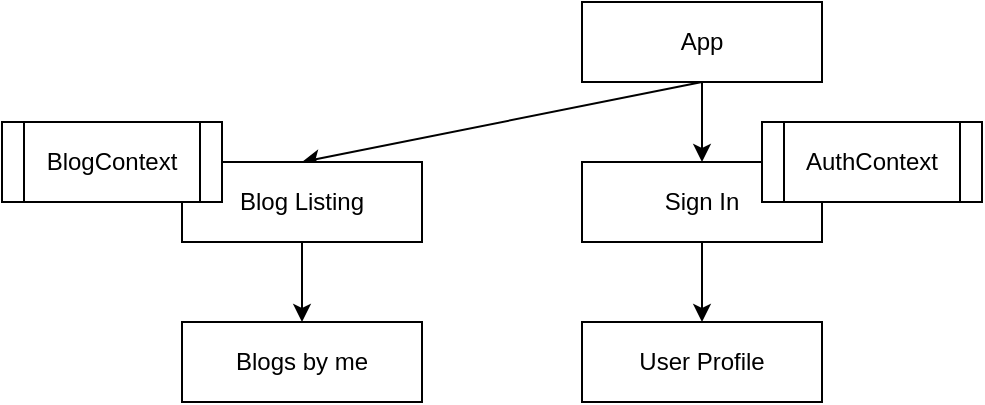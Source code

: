 <mxfile>
    <diagram id="yD0JcluMfJncaVGdkciX" name="Context usage">
        <mxGraphModel dx="823" dy="505" grid="1" gridSize="10" guides="1" tooltips="1" connect="1" arrows="1" fold="1" page="1" pageScale="1" pageWidth="827" pageHeight="1169" math="0" shadow="0">
            <root>
                <mxCell id="0"/>
                <mxCell id="1" parent="0"/>
                <mxCell id="7" style="edgeStyle=none;html=1;exitX=0.5;exitY=1;exitDx=0;exitDy=0;entryX=0.5;entryY=0;entryDx=0;entryDy=0;" edge="1" parent="1" source="2" target="3">
                    <mxGeometry relative="1" as="geometry"/>
                </mxCell>
                <mxCell id="8" style="edgeStyle=none;html=1;exitX=0.5;exitY=1;exitDx=0;exitDy=0;entryX=0.5;entryY=0;entryDx=0;entryDy=0;" edge="1" parent="1" source="2" target="4">
                    <mxGeometry relative="1" as="geometry"/>
                </mxCell>
                <mxCell id="2" value="App" style="rounded=0;whiteSpace=wrap;html=1;" vertex="1" parent="1">
                    <mxGeometry x="320" y="80" width="120" height="40" as="geometry"/>
                </mxCell>
                <mxCell id="9" style="edgeStyle=none;html=1;exitX=0.5;exitY=1;exitDx=0;exitDy=0;" edge="1" parent="1" source="3" target="6">
                    <mxGeometry relative="1" as="geometry"/>
                </mxCell>
                <mxCell id="3" value="Blog Listing" style="rounded=0;whiteSpace=wrap;html=1;" vertex="1" parent="1">
                    <mxGeometry x="120" y="160" width="120" height="40" as="geometry"/>
                </mxCell>
                <mxCell id="lRLBPtUnvedsah9ZTDWW-13" style="edgeStyle=none;html=1;exitX=0.5;exitY=1;exitDx=0;exitDy=0;entryX=0.5;entryY=0;entryDx=0;entryDy=0;" edge="1" parent="1" source="4" target="lRLBPtUnvedsah9ZTDWW-12">
                    <mxGeometry relative="1" as="geometry"/>
                </mxCell>
                <mxCell id="4" value="Sign In" style="rounded=0;whiteSpace=wrap;html=1;" vertex="1" parent="1">
                    <mxGeometry x="320" y="160" width="120" height="40" as="geometry"/>
                </mxCell>
                <mxCell id="6" value="Blogs by me" style="rounded=0;whiteSpace=wrap;html=1;" vertex="1" parent="1">
                    <mxGeometry x="120" y="240" width="120" height="40" as="geometry"/>
                </mxCell>
                <mxCell id="11" value="BlogContext" style="shape=process;whiteSpace=wrap;html=1;backgroundOutline=1;" vertex="1" parent="1">
                    <mxGeometry x="30" y="140" width="110" height="40" as="geometry"/>
                </mxCell>
                <mxCell id="12" value="AuthContext" style="shape=process;whiteSpace=wrap;html=1;backgroundOutline=1;" vertex="1" parent="1">
                    <mxGeometry x="410" y="140" width="110" height="40" as="geometry"/>
                </mxCell>
                <mxCell id="lRLBPtUnvedsah9ZTDWW-12" value="User Profile" style="rounded=0;whiteSpace=wrap;html=1;" vertex="1" parent="1">
                    <mxGeometry x="320" y="240" width="120" height="40" as="geometry"/>
                </mxCell>
            </root>
        </mxGraphModel>
    </diagram>
    <diagram name="How Redux solve store issue" id="zh--TcigUpbJnkRlwvBs">
        <mxGraphModel dx="823" dy="505" grid="1" gridSize="10" guides="1" tooltips="1" connect="1" arrows="1" fold="1" page="1" pageScale="1" pageWidth="827" pageHeight="1169" math="0" shadow="0">
            <root>
                <mxCell id="7iRfb_bBqftuR9S3EbZ1-0"/>
                <mxCell id="7iRfb_bBqftuR9S3EbZ1-1" parent="7iRfb_bBqftuR9S3EbZ1-0"/>
                <mxCell id="ZubwsTgBmsFydWhdA3Pj-0" style="edgeStyle=orthogonalEdgeStyle;rounded=1;html=1;exitX=1;exitY=0.5;exitDx=0;exitDy=0;exitPerimeter=0;entryX=0.5;entryY=0;entryDx=0;entryDy=0;" edge="1" parent="7iRfb_bBqftuR9S3EbZ1-1" source="7iRfb_bBqftuR9S3EbZ1-11" target="7iRfb_bBqftuR9S3EbZ1-4">
                    <mxGeometry relative="1" as="geometry"/>
                </mxCell>
                <mxCell id="7iRfb_bBqftuR9S3EbZ1-11" value="Auth&lt;br&gt;Blog" style="shape=cylinder3;whiteSpace=wrap;html=1;boundedLbl=1;backgroundOutline=1;size=15;" vertex="1" parent="7iRfb_bBqftuR9S3EbZ1-1">
                    <mxGeometry x="110" y="10" width="95" height="110" as="geometry"/>
                </mxCell>
                <mxCell id="7iRfb_bBqftuR9S3EbZ1-2" style="edgeStyle=none;html=1;exitX=0.5;exitY=1;exitDx=0;exitDy=0;entryX=0.5;entryY=0;entryDx=0;entryDy=0;" edge="1" parent="7iRfb_bBqftuR9S3EbZ1-1" source="7iRfb_bBqftuR9S3EbZ1-4" target="7iRfb_bBqftuR9S3EbZ1-6">
                    <mxGeometry relative="1" as="geometry"/>
                </mxCell>
                <mxCell id="7iRfb_bBqftuR9S3EbZ1-3" style="edgeStyle=none;html=1;exitX=0.5;exitY=1;exitDx=0;exitDy=0;entryX=0.5;entryY=0;entryDx=0;entryDy=0;" edge="1" parent="7iRfb_bBqftuR9S3EbZ1-1" source="7iRfb_bBqftuR9S3EbZ1-4" target="7iRfb_bBqftuR9S3EbZ1-7">
                    <mxGeometry relative="1" as="geometry"/>
                </mxCell>
                <mxCell id="7iRfb_bBqftuR9S3EbZ1-4" value="App" style="rounded=0;whiteSpace=wrap;html=1;" vertex="1" parent="7iRfb_bBqftuR9S3EbZ1-1">
                    <mxGeometry x="320" y="80" width="120" height="40" as="geometry"/>
                </mxCell>
                <mxCell id="7iRfb_bBqftuR9S3EbZ1-5" style="edgeStyle=none;html=1;exitX=0.5;exitY=1;exitDx=0;exitDy=0;" edge="1" parent="7iRfb_bBqftuR9S3EbZ1-1" source="7iRfb_bBqftuR9S3EbZ1-6" target="7iRfb_bBqftuR9S3EbZ1-8">
                    <mxGeometry relative="1" as="geometry"/>
                </mxCell>
                <mxCell id="7iRfb_bBqftuR9S3EbZ1-6" value="Blog Listing" style="rounded=0;whiteSpace=wrap;html=1;" vertex="1" parent="7iRfb_bBqftuR9S3EbZ1-1">
                    <mxGeometry x="120" y="160" width="120" height="40" as="geometry"/>
                </mxCell>
                <mxCell id="7iRfb_bBqftuR9S3EbZ1-7" value="Sign In" style="rounded=0;whiteSpace=wrap;html=1;" vertex="1" parent="7iRfb_bBqftuR9S3EbZ1-1">
                    <mxGeometry x="320" y="160" width="120" height="40" as="geometry"/>
                </mxCell>
                <mxCell id="7iRfb_bBqftuR9S3EbZ1-8" value="Blogs by me" style="rounded=0;whiteSpace=wrap;html=1;" vertex="1" parent="7iRfb_bBqftuR9S3EbZ1-1">
                    <mxGeometry x="120" y="240" width="120" height="40" as="geometry"/>
                </mxCell>
                <mxCell id="eWKDGSZMoxCNP_2-uGjz-0" style="edgeStyle=none;html=1;exitX=0.5;exitY=1;exitDx=0;exitDy=0;entryX=0.5;entryY=0;entryDx=0;entryDy=0;" edge="1" parent="7iRfb_bBqftuR9S3EbZ1-1" target="eWKDGSZMoxCNP_2-uGjz-1">
                    <mxGeometry relative="1" as="geometry">
                        <mxPoint x="380" y="200" as="sourcePoint"/>
                    </mxGeometry>
                </mxCell>
                <mxCell id="eWKDGSZMoxCNP_2-uGjz-1" value="User Profile" style="rounded=0;whiteSpace=wrap;html=1;" vertex="1" parent="7iRfb_bBqftuR9S3EbZ1-1">
                    <mxGeometry x="320" y="240" width="120" height="40" as="geometry"/>
                </mxCell>
                <mxCell id="dh9OwBgrZdDnEzggZ3uR-0" value="Redux" style="text;html=1;strokeColor=none;fillColor=none;align=center;verticalAlign=middle;whiteSpace=wrap;rounded=0;" vertex="1" parent="7iRfb_bBqftuR9S3EbZ1-1">
                    <mxGeometry x="60" y="80" width="40" height="20" as="geometry"/>
                </mxCell>
            </root>
        </mxGraphModel>
    </diagram>
    <diagram name="How to connect to redex" id="c1MyETfrENRX28M9S0fc">
        <mxGraphModel dx="823" dy="505" grid="1" gridSize="10" guides="1" tooltips="1" connect="1" arrows="1" fold="1" page="1" pageScale="1" pageWidth="827" pageHeight="1169" math="0" shadow="0">
            <root>
                <mxCell id="j4FDjn0cC7OY15MsiAPq-0"/>
                <mxCell id="j4FDjn0cC7OY15MsiAPq-1" parent="j4FDjn0cC7OY15MsiAPq-0"/>
                <mxCell id="j4FDjn0cC7OY15MsiAPq-2" value="Auth&lt;br&gt;Blog" style="shape=cylinder3;whiteSpace=wrap;html=1;boundedLbl=1;backgroundOutline=1;size=15;" vertex="1" parent="j4FDjn0cC7OY15MsiAPq-1">
                    <mxGeometry x="110" y="10" width="95" height="110" as="geometry"/>
                </mxCell>
                <mxCell id="j4FDjn0cC7OY15MsiAPq-3" style="edgeStyle=none;html=1;exitX=0.5;exitY=1;exitDx=0;exitDy=0;entryX=0.5;entryY=0;entryDx=0;entryDy=0;" edge="1" parent="j4FDjn0cC7OY15MsiAPq-1" source="j4FDjn0cC7OY15MsiAPq-5" target="j4FDjn0cC7OY15MsiAPq-7">
                    <mxGeometry relative="1" as="geometry"/>
                </mxCell>
                <mxCell id="j4FDjn0cC7OY15MsiAPq-4" style="edgeStyle=none;html=1;exitX=0.5;exitY=1;exitDx=0;exitDy=0;entryX=0.5;entryY=0;entryDx=0;entryDy=0;" edge="1" parent="j4FDjn0cC7OY15MsiAPq-1" source="j4FDjn0cC7OY15MsiAPq-5" target="j4FDjn0cC7OY15MsiAPq-8">
                    <mxGeometry relative="1" as="geometry"/>
                </mxCell>
                <mxCell id="j4FDjn0cC7OY15MsiAPq-5" value="App" style="rounded=0;whiteSpace=wrap;html=1;" vertex="1" parent="j4FDjn0cC7OY15MsiAPq-1">
                    <mxGeometry x="320" y="80" width="120" height="40" as="geometry"/>
                </mxCell>
                <mxCell id="j4FDjn0cC7OY15MsiAPq-6" style="edgeStyle=none;html=1;exitX=0.5;exitY=1;exitDx=0;exitDy=0;" edge="1" parent="j4FDjn0cC7OY15MsiAPq-1" source="j4FDjn0cC7OY15MsiAPq-7" target="j4FDjn0cC7OY15MsiAPq-9">
                    <mxGeometry relative="1" as="geometry"/>
                </mxCell>
                <mxCell id="j4FDjn0cC7OY15MsiAPq-7" value="Blog Listing" style="rounded=0;whiteSpace=wrap;html=1;" vertex="1" parent="j4FDjn0cC7OY15MsiAPq-1">
                    <mxGeometry x="120" y="160" width="120" height="40" as="geometry"/>
                </mxCell>
                <mxCell id="j4FDjn0cC7OY15MsiAPq-8" value="Sign In" style="rounded=0;whiteSpace=wrap;html=1;" vertex="1" parent="j4FDjn0cC7OY15MsiAPq-1">
                    <mxGeometry x="320" y="160" width="120" height="40" as="geometry"/>
                </mxCell>
                <mxCell id="j4FDjn0cC7OY15MsiAPq-9" value="Blogs by me" style="rounded=0;whiteSpace=wrap;html=1;" vertex="1" parent="j4FDjn0cC7OY15MsiAPq-1">
                    <mxGeometry x="120" y="240" width="120" height="40" as="geometry"/>
                </mxCell>
                <mxCell id="j4FDjn0cC7OY15MsiAPq-10" style="edgeStyle=none;html=1;exitX=0.5;exitY=1;exitDx=0;exitDy=0;entryX=0.5;entryY=0;entryDx=0;entryDy=0;" edge="1" parent="j4FDjn0cC7OY15MsiAPq-1" target="j4FDjn0cC7OY15MsiAPq-11">
                    <mxGeometry relative="1" as="geometry">
                        <mxPoint x="380" y="200" as="sourcePoint"/>
                    </mxGeometry>
                </mxCell>
                <mxCell id="j4FDjn0cC7OY15MsiAPq-11" value="User Profile" style="rounded=0;whiteSpace=wrap;html=1;" vertex="1" parent="j4FDjn0cC7OY15MsiAPq-1">
                    <mxGeometry x="320" y="240" width="120" height="40" as="geometry"/>
                </mxCell>
                <mxCell id="j4FDjn0cC7OY15MsiAPq-12" value="Redux" style="text;html=1;strokeColor=none;fillColor=none;align=center;verticalAlign=middle;whiteSpace=wrap;rounded=0;" vertex="1" parent="j4FDjn0cC7OY15MsiAPq-1">
                    <mxGeometry x="137.5" y="10" width="40" height="30" as="geometry"/>
                </mxCell>
                <mxCell id="yKF36tm-rUcD50J974y8-1" value="REACT COMPONENT" style="rounded=0;whiteSpace=wrap;html=1;" vertex="1" parent="j4FDjn0cC7OY15MsiAPq-1">
                    <mxGeometry x="560" y="40" width="160" height="40" as="geometry"/>
                </mxCell>
                <mxCell id="yKF36tm-rUcD50J974y8-8" style="edgeStyle=none;html=1;exitX=0;exitY=0.5;exitDx=0;exitDy=0;entryX=1;entryY=0.5;entryDx=0;entryDy=0;entryPerimeter=0;" edge="1" parent="j4FDjn0cC7OY15MsiAPq-1" source="yKF36tm-rUcD50J974y8-6" target="j4FDjn0cC7OY15MsiAPq-2">
                    <mxGeometry relative="1" as="geometry"/>
                </mxCell>
                <mxCell id="yKF36tm-rUcD50J974y8-9" style="edgeStyle=none;html=1;exitX=1;exitY=0.5;exitDx=0;exitDy=0;entryX=0;entryY=0.5;entryDx=0;entryDy=0;" edge="1" parent="j4FDjn0cC7OY15MsiAPq-1" source="yKF36tm-rUcD50J974y8-6" target="yKF36tm-rUcD50J974y8-1">
                    <mxGeometry relative="1" as="geometry"/>
                </mxCell>
                <mxCell id="yKF36tm-rUcD50J974y8-6" value="react-redux" style="shape=process;whiteSpace=wrap;html=1;backgroundOutline=1;" vertex="1" parent="j4FDjn0cC7OY15MsiAPq-1">
                    <mxGeometry x="320" y="10" width="130" height="40" as="geometry"/>
                </mxCell>
                <mxCell id="yKF36tm-rUcD50J974y8-12" style="edgeStyle=orthogonalEdgeStyle;html=1;exitX=0.5;exitY=1;exitDx=0;exitDy=0;entryX=0;entryY=0.5;entryDx=0;entryDy=0;rounded=1;" edge="1" parent="j4FDjn0cC7OY15MsiAPq-1" source="yKF36tm-rUcD50J974y8-10" target="yKF36tm-rUcD50J974y8-11">
                    <mxGeometry relative="1" as="geometry"/>
                </mxCell>
                <mxCell id="yKF36tm-rUcD50J974y8-14" style="edgeStyle=orthogonalEdgeStyle;rounded=1;html=1;exitX=0.5;exitY=1;exitDx=0;exitDy=0;entryX=0;entryY=0.5;entryDx=0;entryDy=0;" edge="1" parent="j4FDjn0cC7OY15MsiAPq-1" source="yKF36tm-rUcD50J974y8-10" target="yKF36tm-rUcD50J974y8-13">
                    <mxGeometry relative="1" as="geometry"/>
                </mxCell>
                <mxCell id="yKF36tm-rUcD50J974y8-16" style="edgeStyle=orthogonalEdgeStyle;rounded=1;html=1;exitX=0.5;exitY=1;exitDx=0;exitDy=0;entryX=0;entryY=0.5;entryDx=0;entryDy=0;" edge="1" parent="j4FDjn0cC7OY15MsiAPq-1" source="yKF36tm-rUcD50J974y8-10" target="yKF36tm-rUcD50J974y8-15">
                    <mxGeometry relative="1" as="geometry"/>
                </mxCell>
                <mxCell id="yKF36tm-rUcD50J974y8-10" value="react-redux" style="shape=process;whiteSpace=wrap;html=1;backgroundOutline=1;" vertex="1" parent="j4FDjn0cC7OY15MsiAPq-1">
                    <mxGeometry x="480" y="160" width="130" height="40" as="geometry"/>
                </mxCell>
                <mxCell id="yKF36tm-rUcD50J974y8-11" value="Provider" style="rounded=0;whiteSpace=wrap;html=1;" vertex="1" parent="j4FDjn0cC7OY15MsiAPq-1">
                    <mxGeometry x="600" y="240" width="120" height="40" as="geometry"/>
                </mxCell>
                <mxCell id="yKF36tm-rUcD50J974y8-13" value="connect" style="rounded=0;whiteSpace=wrap;html=1;" vertex="1" parent="j4FDjn0cC7OY15MsiAPq-1">
                    <mxGeometry x="600" y="320" width="120" height="40" as="geometry"/>
                </mxCell>
                <mxCell id="yKF36tm-rUcD50J974y8-15" value="useSelector, useDispatch" style="rounded=0;whiteSpace=wrap;html=1;" vertex="1" parent="j4FDjn0cC7OY15MsiAPq-1">
                    <mxGeometry x="600" y="400" width="120" height="40" as="geometry"/>
                </mxCell>
            </root>
        </mxGraphModel>
    </diagram>
    <diagram id="nDEqROlR9MzsgdY38wOO" name="React-redux mindset">
        <mxGraphModel dx="823" dy="505" grid="1" gridSize="10" guides="1" tooltips="1" connect="1" arrows="1" fold="1" page="1" pageScale="1" pageWidth="827" pageHeight="1169" math="0" shadow="0">
            <root>
                <mxCell id="LrBy1xGB4f3nlDIgwi8j-0"/>
                <mxCell id="LrBy1xGB4f3nlDIgwi8j-1" parent="LrBy1xGB4f3nlDIgwi8j-0"/>
                <mxCell id="LrBy1xGB4f3nlDIgwi8j-4" value="Subscription of data" style="edgeStyle=orthogonalEdgeStyle;rounded=1;html=1;exitX=0.5;exitY=1;exitDx=0;exitDy=0;exitPerimeter=0;entryX=1;entryY=0.5;entryDx=0;entryDy=0;" edge="1" parent="LrBy1xGB4f3nlDIgwi8j-1" source="LrBy1xGB4f3nlDIgwi8j-2" target="LrBy1xGB4f3nlDIgwi8j-3">
                    <mxGeometry x="-0.176" relative="1" as="geometry">
                        <mxPoint as="offset"/>
                    </mxGeometry>
                </mxCell>
                <mxCell id="LrBy1xGB4f3nlDIgwi8j-2" value="redux" style="shape=cylinder3;whiteSpace=wrap;html=1;boundedLbl=1;backgroundOutline=1;size=15;" vertex="1" parent="LrBy1xGB4f3nlDIgwi8j-1">
                    <mxGeometry x="320" y="80" width="60" height="80" as="geometry"/>
                </mxCell>
                <mxCell id="LrBy1xGB4f3nlDIgwi8j-3" value="User Profile" style="rounded=0;whiteSpace=wrap;html=1;" vertex="1" parent="LrBy1xGB4f3nlDIgwi8j-1">
                    <mxGeometry x="160" y="240" width="120" height="40" as="geometry"/>
                </mxCell>
                <mxCell id="LrBy1xGB4f3nlDIgwi8j-6" value="state.auth" style="text;html=1;strokeColor=none;fillColor=none;align=center;verticalAlign=middle;whiteSpace=wrap;rounded=0;" vertex="1" parent="LrBy1xGB4f3nlDIgwi8j-1">
                    <mxGeometry x="290" y="260" width="40" height="20" as="geometry"/>
                </mxCell>
                <mxCell id="LrBy1xGB4f3nlDIgwi8j-7" value="connect" style="text;html=1;strokeColor=none;fillColor=none;align=center;verticalAlign=middle;whiteSpace=wrap;rounded=0;" vertex="1" parent="LrBy1xGB4f3nlDIgwi8j-1">
                    <mxGeometry x="270" y="190" width="40" height="20" as="geometry"/>
                </mxCell>
                <mxCell id="LrBy1xGB4f3nlDIgwi8j-9" value="Subscription of data" style="edgeStyle=orthogonalEdgeStyle;rounded=1;html=1;exitX=0.5;exitY=1;exitDx=0;exitDy=0;exitPerimeter=0;entryX=1;entryY=0.5;entryDx=0;entryDy=0;" edge="1" source="LrBy1xGB4f3nlDIgwi8j-10" target="LrBy1xGB4f3nlDIgwi8j-11" parent="LrBy1xGB4f3nlDIgwi8j-1">
                    <mxGeometry x="-0.176" relative="1" as="geometry">
                        <mxPoint as="offset"/>
                    </mxGeometry>
                </mxCell>
                <mxCell id="LrBy1xGB4f3nlDIgwi8j-10" value="redux" style="shape=cylinder3;whiteSpace=wrap;html=1;boundedLbl=1;backgroundOutline=1;size=15;" vertex="1" parent="LrBy1xGB4f3nlDIgwi8j-1">
                    <mxGeometry x="310" y="385" width="60" height="80" as="geometry"/>
                </mxCell>
                <mxCell id="LrBy1xGB4f3nlDIgwi8j-15" value="dispatch a action" style="edgeStyle=orthogonalEdgeStyle;rounded=1;html=1;entryX=0.5;entryY=1;entryDx=0;entryDy=0;exitX=0.5;exitY=0;exitDx=0;exitDy=0;" edge="1" parent="LrBy1xGB4f3nlDIgwi8j-1" source="LrBy1xGB4f3nlDIgwi8j-11" target="duTLPk4g3dmV6mUp_pbs-0">
                    <mxGeometry x="-0.591" relative="1" as="geometry">
                        <mxPoint as="offset"/>
                    </mxGeometry>
                </mxCell>
                <mxCell id="LrBy1xGB4f3nlDIgwi8j-11" value="User Profile" style="rounded=0;whiteSpace=wrap;html=1;" vertex="1" parent="LrBy1xGB4f3nlDIgwi8j-1">
                    <mxGeometry x="150" y="545" width="120" height="40" as="geometry"/>
                </mxCell>
                <mxCell id="LrBy1xGB4f3nlDIgwi8j-12" value="state = {&lt;br&gt;&lt;span style=&quot;white-space: pre&quot;&gt;&#9;&lt;/span&gt;auth: { &lt;br&gt;&lt;div&gt;&lt;span&gt;&lt;span style=&quot;white-space: pre&quot;&gt;&#9;&lt;/span&gt;&lt;span style=&quot;white-space: pre&quot;&gt;&#9;&lt;/span&gt;username: 'shashank',&lt;/span&gt;&lt;/div&gt;&lt;div&gt;&lt;span&gt;&lt;span style=&quot;white-space: pre&quot;&gt;&#9;&lt;/span&gt;&lt;span style=&quot;white-space: pre&quot;&gt;&#9;&lt;/span&gt;token: &quot;hjdkbafjkvkjdsbjkfbns&quot;, &lt;span style=&quot;white-space: pre&quot;&gt;&#9;&lt;/span&gt;&lt;span style=&quot;white-space: pre&quot;&gt;&#9;&lt;/span&gt;address: &quot;&quot;,&lt;/span&gt;&lt;/div&gt;&lt;div&gt;&lt;span&gt;&lt;span style=&quot;white-space: pre&quot;&gt;&#9;&lt;/span&gt;&lt;span style=&quot;white-space: pre&quot;&gt;&#9;&lt;/span&gt;&amp;nbsp;....&amp;nbsp;&lt;/span&gt;&lt;/div&gt;&lt;div&gt;&lt;span&gt;&lt;span style=&quot;white-space: pre&quot;&gt;&#9;&lt;/span&gt;},&lt;/span&gt;&lt;/div&gt;&lt;span style=&quot;white-space: pre&quot;&gt;&#9;&lt;/span&gt;blogs: [{}, {}]&amp;nbsp;&amp;nbsp;&lt;br&gt;}&amp;nbsp;" style="text;html=1;strokeColor=none;fillColor=none;align=left;verticalAlign=middle;whiteSpace=wrap;rounded=0;" vertex="1" parent="LrBy1xGB4f3nlDIgwi8j-1">
                    <mxGeometry x="420" y="230" width="240" height="150" as="geometry"/>
                </mxCell>
                <mxCell id="LrBy1xGB4f3nlDIgwi8j-13" value="state.auth" style="text;html=1;strokeColor=none;fillColor=none;align=center;verticalAlign=middle;whiteSpace=wrap;rounded=0;" vertex="1" parent="LrBy1xGB4f3nlDIgwi8j-1">
                    <mxGeometry x="280" y="565" width="40" height="20" as="geometry"/>
                </mxCell>
                <mxCell id="LrBy1xGB4f3nlDIgwi8j-14" value="connect" style="text;html=1;strokeColor=none;fillColor=none;align=center;verticalAlign=middle;whiteSpace=wrap;rounded=0;" vertex="1" parent="LrBy1xGB4f3nlDIgwi8j-1">
                    <mxGeometry x="260" y="495" width="40" height="20" as="geometry"/>
                </mxCell>
                <mxCell id="LrBy1xGB4f3nlDIgwi8j-16" value="{type: &quot;update address&quot;, data: &quot;updated address&quot;}" style="shape=parallelogram;perimeter=parallelogramPerimeter;whiteSpace=wrap;html=1;fixedSize=1;spacingTop=0;spacingLeft=16;" vertex="1" parent="LrBy1xGB4f3nlDIgwi8j-1">
                    <mxGeometry x="40" y="440" width="220" height="55" as="geometry"/>
                </mxCell>
                <mxCell id="LrBy1xGB4f3nlDIgwi8j-17" value="action" style="text;html=1;strokeColor=none;fillColor=none;align=center;verticalAlign=middle;whiteSpace=wrap;rounded=0;" vertex="1" parent="LrBy1xGB4f3nlDIgwi8j-1">
                    <mxGeometry x="50" y="415" width="40" height="20" as="geometry"/>
                </mxCell>
                <mxCell id="duTLPk4g3dmV6mUp_pbs-4" value="update" style="edgeStyle=orthogonalEdgeStyle;rounded=1;html=1;exitX=1;exitY=0.5;exitDx=0;exitDy=0;entryX=0;entryY=0.5;entryDx=0;entryDy=0;entryPerimeter=0;" edge="1" parent="LrBy1xGB4f3nlDIgwi8j-1" source="duTLPk4g3dmV6mUp_pbs-0" target="LrBy1xGB4f3nlDIgwi8j-10">
                    <mxGeometry relative="1" as="geometry"/>
                </mxCell>
                <mxCell id="duTLPk4g3dmV6mUp_pbs-0" value="reducer" style="shape=process;whiteSpace=wrap;html=1;backgroundOutline=1;align=center;" vertex="1" parent="LrBy1xGB4f3nlDIgwi8j-1">
                    <mxGeometry x="140" y="360" width="120" height="40" as="geometry"/>
                </mxCell>
            </root>
        </mxGraphModel>
    </diagram>
</mxfile>